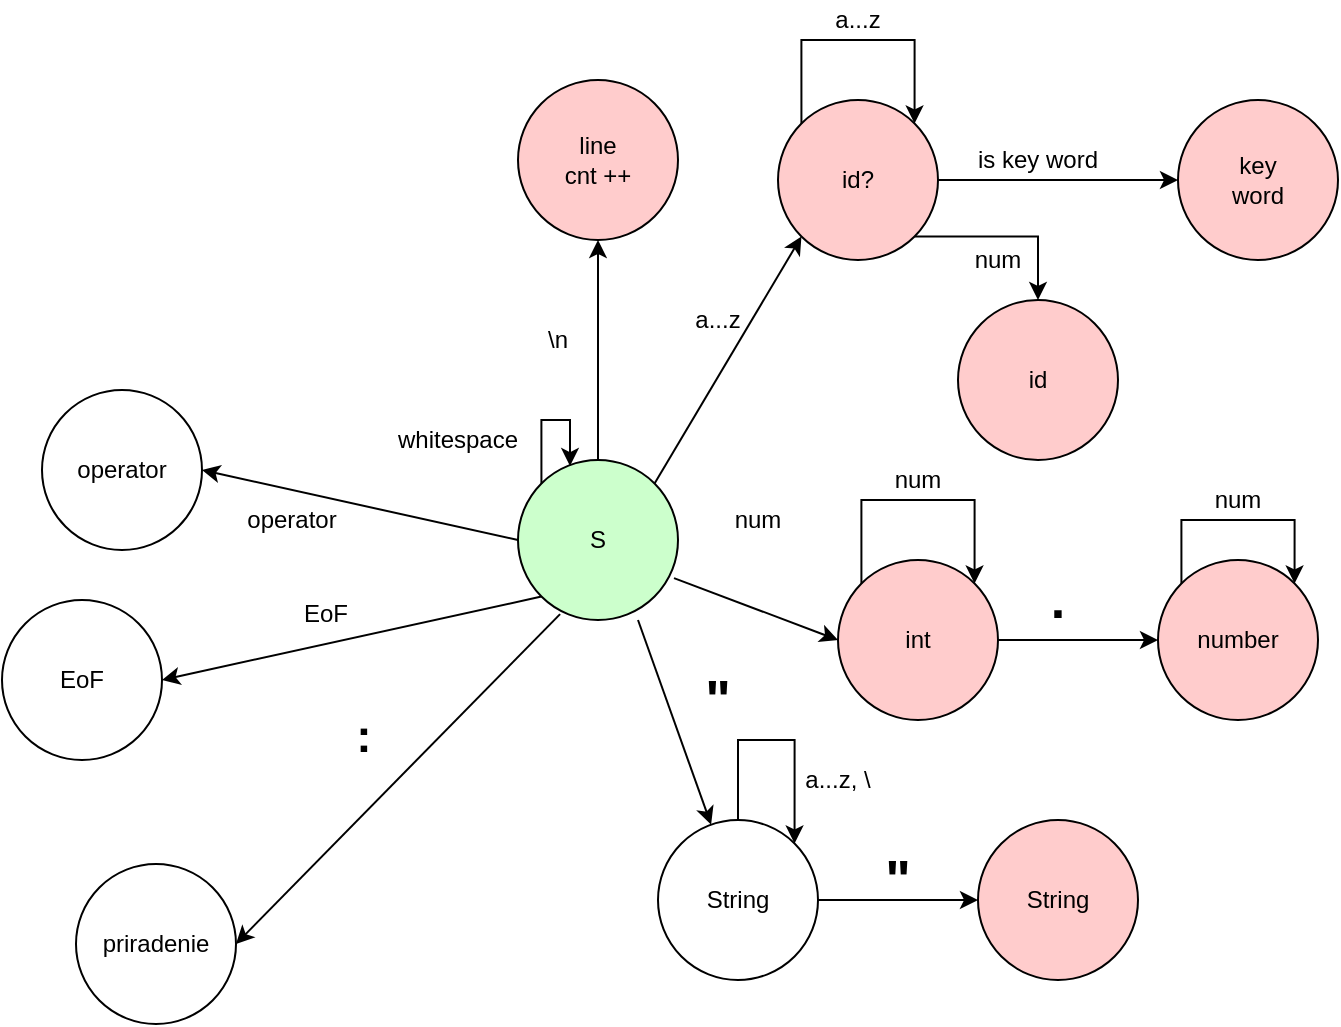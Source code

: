 <mxfile version="14.8.5" type="device" pages="2"><diagram id="PnIxdVGjye7SFUe8K2bb" name="KA"><mxGraphModel dx="1422" dy="776" grid="0" gridSize="10" guides="1" tooltips="1" connect="1" arrows="1" fold="1" page="1" pageScale="1" pageWidth="1200" pageHeight="1600" math="0" shadow="0"><root><mxCell id="0"/><mxCell id="1" parent="0"/><mxCell id="SdTdc9im5pGTG0gS09fT-34" style="edgeStyle=orthogonalEdgeStyle;rounded=0;orthogonalLoop=1;jettySize=auto;html=1;exitX=0.5;exitY=0;exitDx=0;exitDy=0;entryX=0.5;entryY=1;entryDx=0;entryDy=0;" edge="1" parent="1" source="SdTdc9im5pGTG0gS09fT-2" target="SdTdc9im5pGTG0gS09fT-5"><mxGeometry relative="1" as="geometry"/></mxCell><mxCell id="SdTdc9im5pGTG0gS09fT-36" style="rounded=0;orthogonalLoop=1;jettySize=auto;html=1;exitX=1;exitY=0;exitDx=0;exitDy=0;entryX=0;entryY=1;entryDx=0;entryDy=0;" edge="1" parent="1" source="SdTdc9im5pGTG0gS09fT-2" target="SdTdc9im5pGTG0gS09fT-11"><mxGeometry relative="1" as="geometry"/></mxCell><mxCell id="SdTdc9im5pGTG0gS09fT-40" style="edgeStyle=none;rounded=0;orthogonalLoop=1;jettySize=auto;html=1;exitX=0.975;exitY=0.738;exitDx=0;exitDy=0;entryX=0;entryY=0.5;entryDx=0;entryDy=0;exitPerimeter=0;" edge="1" parent="1" source="SdTdc9im5pGTG0gS09fT-2" target="SdTdc9im5pGTG0gS09fT-38"><mxGeometry relative="1" as="geometry"/></mxCell><mxCell id="SdTdc9im5pGTG0gS09fT-58" style="rounded=0;orthogonalLoop=1;jettySize=auto;html=1;exitX=0.75;exitY=1;exitDx=0;exitDy=0;exitPerimeter=0;" edge="1" parent="1" source="SdTdc9im5pGTG0gS09fT-2" target="SdTdc9im5pGTG0gS09fT-55"><mxGeometry relative="1" as="geometry"/></mxCell><mxCell id="SdTdc9im5pGTG0gS09fT-75" style="edgeStyle=none;rounded=0;orthogonalLoop=1;jettySize=auto;html=1;entryX=1;entryY=0.5;entryDx=0;entryDy=0;exitX=0.263;exitY=0.963;exitDx=0;exitDy=0;exitPerimeter=0;" edge="1" parent="1" source="SdTdc9im5pGTG0gS09fT-2" target="SdTdc9im5pGTG0gS09fT-73"><mxGeometry relative="1" as="geometry"><mxPoint x="600" y="364" as="sourcePoint"/></mxGeometry></mxCell><mxCell id="SdTdc9im5pGTG0gS09fT-90" style="rounded=0;orthogonalLoop=1;jettySize=auto;html=1;exitX=0;exitY=0.5;exitDx=0;exitDy=0;entryX=1;entryY=0.5;entryDx=0;entryDy=0;" edge="1" parent="1" source="SdTdc9im5pGTG0gS09fT-2" target="SdTdc9im5pGTG0gS09fT-88"><mxGeometry relative="1" as="geometry"/></mxCell><mxCell id="SdTdc9im5pGTG0gS09fT-95" style="edgeStyle=none;rounded=0;orthogonalLoop=1;jettySize=auto;html=1;exitX=0;exitY=1;exitDx=0;exitDy=0;entryX=1;entryY=0.5;entryDx=0;entryDy=0;" edge="1" parent="1" source="SdTdc9im5pGTG0gS09fT-2" target="SdTdc9im5pGTG0gS09fT-93"><mxGeometry relative="1" as="geometry"/></mxCell><mxCell id="SdTdc9im5pGTG0gS09fT-2" value="" style="ellipse;whiteSpace=wrap;html=1;aspect=fixed;fillColor=#CCFFCC;" vertex="1" parent="1"><mxGeometry x="560" y="283" width="80" height="80" as="geometry"/></mxCell><mxCell id="SdTdc9im5pGTG0gS09fT-4" value="S" style="text;html=1;strokeColor=none;fillColor=none;align=center;verticalAlign=middle;whiteSpace=wrap;rounded=0;" vertex="1" parent="1"><mxGeometry x="580" y="313" width="40" height="20" as="geometry"/></mxCell><mxCell id="SdTdc9im5pGTG0gS09fT-5" value="" style="ellipse;whiteSpace=wrap;html=1;aspect=fixed;fillColor=#FFCCCC;" vertex="1" parent="1"><mxGeometry x="560" y="93" width="80" height="80" as="geometry"/></mxCell><mxCell id="SdTdc9im5pGTG0gS09fT-6" value="line cnt ++" style="text;html=1;strokeColor=none;fillColor=none;align=center;verticalAlign=middle;whiteSpace=wrap;rounded=0;" vertex="1" parent="1"><mxGeometry x="580" y="123" width="40" height="20" as="geometry"/></mxCell><mxCell id="SdTdc9im5pGTG0gS09fT-27" style="edgeStyle=orthogonalEdgeStyle;rounded=0;orthogonalLoop=1;jettySize=auto;html=1;exitX=1;exitY=0.5;exitDx=0;exitDy=0;entryX=0;entryY=0.5;entryDx=0;entryDy=0;" edge="1" parent="1" source="SdTdc9im5pGTG0gS09fT-11" target="SdTdc9im5pGTG0gS09fT-16"><mxGeometry relative="1" as="geometry"/></mxCell><mxCell id="SdTdc9im5pGTG0gS09fT-32" style="edgeStyle=orthogonalEdgeStyle;rounded=0;orthogonalLoop=1;jettySize=auto;html=1;exitX=1;exitY=1;exitDx=0;exitDy=0;" edge="1" parent="1" source="SdTdc9im5pGTG0gS09fT-11" target="SdTdc9im5pGTG0gS09fT-30"><mxGeometry relative="1" as="geometry"/></mxCell><mxCell id="SdTdc9im5pGTG0gS09fT-11" value="" style="ellipse;whiteSpace=wrap;html=1;aspect=fixed;fillColor=#FFCCCC;" vertex="1" parent="1"><mxGeometry x="690" y="103" width="80" height="80" as="geometry"/></mxCell><mxCell id="SdTdc9im5pGTG0gS09fT-12" value="id?" style="text;html=1;strokeColor=none;fillColor=none;align=center;verticalAlign=middle;whiteSpace=wrap;rounded=0;" vertex="1" parent="1"><mxGeometry x="710" y="133" width="40" height="20" as="geometry"/></mxCell><mxCell id="SdTdc9im5pGTG0gS09fT-16" value="" style="ellipse;whiteSpace=wrap;html=1;aspect=fixed;fillColor=#FFCCCC;" vertex="1" parent="1"><mxGeometry x="890" y="103" width="80" height="80" as="geometry"/></mxCell><mxCell id="SdTdc9im5pGTG0gS09fT-17" value="key word" style="text;html=1;strokeColor=none;fillColor=none;align=center;verticalAlign=middle;whiteSpace=wrap;rounded=0;" vertex="1" parent="1"><mxGeometry x="910" y="133" width="40" height="20" as="geometry"/></mxCell><mxCell id="SdTdc9im5pGTG0gS09fT-23" style="edgeStyle=orthogonalEdgeStyle;rounded=0;orthogonalLoop=1;jettySize=auto;html=1;exitX=0;exitY=0;exitDx=0;exitDy=0;entryX=1;entryY=0;entryDx=0;entryDy=0;" edge="1" parent="1" source="SdTdc9im5pGTG0gS09fT-11" target="SdTdc9im5pGTG0gS09fT-11"><mxGeometry relative="1" as="geometry"><Array as="points"><mxPoint x="702" y="73"/><mxPoint x="758" y="73"/></Array></mxGeometry></mxCell><mxCell id="SdTdc9im5pGTG0gS09fT-26" value="a...z" style="text;html=1;strokeColor=none;fillColor=none;align=center;verticalAlign=middle;whiteSpace=wrap;rounded=0;" vertex="1" parent="1"><mxGeometry x="710" y="53" width="40" height="20" as="geometry"/></mxCell><mxCell id="SdTdc9im5pGTG0gS09fT-28" value="is key word" style="text;html=1;strokeColor=none;fillColor=none;align=center;verticalAlign=middle;whiteSpace=wrap;rounded=0;" vertex="1" parent="1"><mxGeometry x="780" y="123" width="80" height="20" as="geometry"/></mxCell><mxCell id="SdTdc9im5pGTG0gS09fT-30" value="" style="ellipse;whiteSpace=wrap;html=1;aspect=fixed;fillColor=#FFCCCC;" vertex="1" parent="1"><mxGeometry x="780" y="203" width="80" height="80" as="geometry"/></mxCell><mxCell id="SdTdc9im5pGTG0gS09fT-31" value="id" style="text;html=1;strokeColor=none;fillColor=none;align=center;verticalAlign=middle;whiteSpace=wrap;rounded=0;" vertex="1" parent="1"><mxGeometry x="800" y="233" width="40" height="20" as="geometry"/></mxCell><mxCell id="SdTdc9im5pGTG0gS09fT-33" value="num" style="text;html=1;strokeColor=none;fillColor=none;align=center;verticalAlign=middle;whiteSpace=wrap;rounded=0;" vertex="1" parent="1"><mxGeometry x="780" y="173" width="40" height="20" as="geometry"/></mxCell><mxCell id="SdTdc9im5pGTG0gS09fT-35" value="\n" style="text;html=1;strokeColor=none;fillColor=none;align=center;verticalAlign=middle;whiteSpace=wrap;rounded=0;" vertex="1" parent="1"><mxGeometry x="560" y="213" width="40" height="20" as="geometry"/></mxCell><mxCell id="SdTdc9im5pGTG0gS09fT-37" value="a...z" style="text;html=1;strokeColor=none;fillColor=none;align=center;verticalAlign=middle;whiteSpace=wrap;rounded=0;" vertex="1" parent="1"><mxGeometry x="640" y="203" width="40" height="20" as="geometry"/></mxCell><mxCell id="SdTdc9im5pGTG0gS09fT-48" style="edgeStyle=orthogonalEdgeStyle;rounded=0;orthogonalLoop=1;jettySize=auto;html=1;exitX=1;exitY=0.5;exitDx=0;exitDy=0;entryX=0;entryY=0.5;entryDx=0;entryDy=0;" edge="1" parent="1" source="SdTdc9im5pGTG0gS09fT-38" target="SdTdc9im5pGTG0gS09fT-46"><mxGeometry relative="1" as="geometry"/></mxCell><mxCell id="SdTdc9im5pGTG0gS09fT-38" value="" style="ellipse;whiteSpace=wrap;html=1;aspect=fixed;fillColor=#FFCCCC;" vertex="1" parent="1"><mxGeometry x="720" y="333" width="80" height="80" as="geometry"/></mxCell><mxCell id="SdTdc9im5pGTG0gS09fT-39" value="int" style="text;html=1;strokeColor=none;fillColor=none;align=center;verticalAlign=middle;whiteSpace=wrap;rounded=0;" vertex="1" parent="1"><mxGeometry x="740" y="363" width="40" height="20" as="geometry"/></mxCell><mxCell id="SdTdc9im5pGTG0gS09fT-41" value="num" style="text;html=1;strokeColor=none;fillColor=none;align=center;verticalAlign=middle;whiteSpace=wrap;rounded=0;" vertex="1" parent="1"><mxGeometry x="660" y="303" width="40" height="20" as="geometry"/></mxCell><mxCell id="SdTdc9im5pGTG0gS09fT-43" style="edgeStyle=orthogonalEdgeStyle;rounded=0;orthogonalLoop=1;jettySize=auto;html=1;exitX=0;exitY=0;exitDx=0;exitDy=0;entryX=1;entryY=0;entryDx=0;entryDy=0;" edge="1" parent="1" source="SdTdc9im5pGTG0gS09fT-38" target="SdTdc9im5pGTG0gS09fT-38"><mxGeometry relative="1" as="geometry"><Array as="points"><mxPoint x="732" y="303"/><mxPoint x="788" y="303"/></Array></mxGeometry></mxCell><mxCell id="SdTdc9im5pGTG0gS09fT-44" value="num" style="text;html=1;strokeColor=none;fillColor=none;align=center;verticalAlign=middle;whiteSpace=wrap;rounded=0;" vertex="1" parent="1"><mxGeometry x="740" y="283" width="40" height="20" as="geometry"/></mxCell><mxCell id="SdTdc9im5pGTG0gS09fT-46" value="" style="ellipse;whiteSpace=wrap;html=1;aspect=fixed;fillColor=#FFCCCC;" vertex="1" parent="1"><mxGeometry x="880" y="333" width="80" height="80" as="geometry"/></mxCell><mxCell id="SdTdc9im5pGTG0gS09fT-47" value="number" style="text;html=1;strokeColor=none;fillColor=none;align=center;verticalAlign=middle;whiteSpace=wrap;rounded=0;" vertex="1" parent="1"><mxGeometry x="900" y="363" width="40" height="20" as="geometry"/></mxCell><mxCell id="SdTdc9im5pGTG0gS09fT-49" value="&lt;font style=&quot;font-size: 26px&quot;&gt;&lt;b&gt;.&lt;/b&gt;&lt;/font&gt;" style="text;html=1;strokeColor=none;fillColor=none;align=center;verticalAlign=middle;whiteSpace=wrap;rounded=0;" vertex="1" parent="1"><mxGeometry x="810" y="343" width="40" height="20" as="geometry"/></mxCell><mxCell id="SdTdc9im5pGTG0gS09fT-50" style="edgeStyle=orthogonalEdgeStyle;rounded=0;orthogonalLoop=1;jettySize=auto;html=1;exitX=0;exitY=0;exitDx=0;exitDy=0;entryX=1;entryY=0;entryDx=0;entryDy=0;" edge="1" parent="1" source="SdTdc9im5pGTG0gS09fT-46" target="SdTdc9im5pGTG0gS09fT-46"><mxGeometry relative="1" as="geometry"><Array as="points"><mxPoint x="892" y="313"/><mxPoint x="948" y="313"/></Array></mxGeometry></mxCell><mxCell id="SdTdc9im5pGTG0gS09fT-51" value="num" style="text;html=1;strokeColor=none;fillColor=none;align=center;verticalAlign=middle;whiteSpace=wrap;rounded=0;" vertex="1" parent="1"><mxGeometry x="900" y="293" width="40" height="20" as="geometry"/></mxCell><mxCell id="SdTdc9im5pGTG0gS09fT-53" value="whitespace" style="text;html=1;strokeColor=none;fillColor=none;align=center;verticalAlign=middle;whiteSpace=wrap;rounded=0;" vertex="1" parent="1"><mxGeometry x="510" y="263" width="40" height="20" as="geometry"/></mxCell><mxCell id="SdTdc9im5pGTG0gS09fT-67" style="edgeStyle=orthogonalEdgeStyle;rounded=0;orthogonalLoop=1;jettySize=auto;html=1;exitX=1;exitY=0.5;exitDx=0;exitDy=0;entryX=0;entryY=0.5;entryDx=0;entryDy=0;" edge="1" parent="1" source="SdTdc9im5pGTG0gS09fT-55" target="SdTdc9im5pGTG0gS09fT-62"><mxGeometry relative="1" as="geometry"/></mxCell><mxCell id="SdTdc9im5pGTG0gS09fT-55" value="" style="ellipse;whiteSpace=wrap;html=1;aspect=fixed;" vertex="1" parent="1"><mxGeometry x="630" y="463" width="80" height="80" as="geometry"/></mxCell><mxCell id="SdTdc9im5pGTG0gS09fT-56" value="String" style="text;html=1;strokeColor=none;fillColor=none;align=center;verticalAlign=middle;whiteSpace=wrap;rounded=0;" vertex="1" parent="1"><mxGeometry x="650" y="493" width="40" height="20" as="geometry"/></mxCell><mxCell id="SdTdc9im5pGTG0gS09fT-59" value="&lt;font style=&quot;font-size: 27px&quot;&gt;&lt;b&gt;&quot;&lt;/b&gt;&lt;/font&gt;" style="text;html=1;strokeColor=none;fillColor=none;align=center;verticalAlign=middle;whiteSpace=wrap;rounded=0;" vertex="1" parent="1"><mxGeometry x="640" y="393" width="40" height="20" as="geometry"/></mxCell><mxCell id="SdTdc9im5pGTG0gS09fT-60" style="edgeStyle=orthogonalEdgeStyle;rounded=0;orthogonalLoop=1;jettySize=auto;html=1;exitX=0.5;exitY=0;exitDx=0;exitDy=0;entryX=1;entryY=0;entryDx=0;entryDy=0;" edge="1" parent="1" source="SdTdc9im5pGTG0gS09fT-55" target="SdTdc9im5pGTG0gS09fT-55"><mxGeometry relative="1" as="geometry"><Array as="points"><mxPoint x="670" y="423"/><mxPoint x="698" y="423"/></Array></mxGeometry></mxCell><mxCell id="SdTdc9im5pGTG0gS09fT-61" value="a...z, \" style="text;html=1;strokeColor=none;fillColor=none;align=center;verticalAlign=middle;whiteSpace=wrap;rounded=0;" vertex="1" parent="1"><mxGeometry x="700" y="433" width="40" height="20" as="geometry"/></mxCell><mxCell id="SdTdc9im5pGTG0gS09fT-62" value="" style="ellipse;whiteSpace=wrap;html=1;aspect=fixed;fillColor=#FFCCCC;" vertex="1" parent="1"><mxGeometry x="790" y="463" width="80" height="80" as="geometry"/></mxCell><mxCell id="SdTdc9im5pGTG0gS09fT-63" value="String" style="text;html=1;strokeColor=none;fillColor=none;align=center;verticalAlign=middle;whiteSpace=wrap;rounded=0;" vertex="1" parent="1"><mxGeometry x="810" y="493" width="40" height="20" as="geometry"/></mxCell><mxCell id="SdTdc9im5pGTG0gS09fT-65" value="&lt;font style=&quot;font-size: 27px&quot;&gt;&lt;b&gt;&quot;&lt;/b&gt;&lt;/font&gt;" style="text;html=1;strokeColor=none;fillColor=none;align=center;verticalAlign=middle;whiteSpace=wrap;rounded=0;" vertex="1" parent="1"><mxGeometry x="730" y="483" width="40" height="20" as="geometry"/></mxCell><mxCell id="SdTdc9im5pGTG0gS09fT-73" value="" style="ellipse;whiteSpace=wrap;html=1;aspect=fixed;" vertex="1" parent="1"><mxGeometry x="339" y="485" width="80" height="80" as="geometry"/></mxCell><mxCell id="SdTdc9im5pGTG0gS09fT-74" value="priradenie" style="text;html=1;strokeColor=none;fillColor=none;align=center;verticalAlign=middle;whiteSpace=wrap;rounded=0;" vertex="1" parent="1"><mxGeometry x="359" y="515" width="40" height="20" as="geometry"/></mxCell><mxCell id="SdTdc9im5pGTG0gS09fT-84" value="&lt;font style=&quot;font-size: 23px&quot;&gt;&lt;b&gt;:&lt;/b&gt;&lt;/font&gt;" style="text;html=1;strokeColor=none;fillColor=none;align=center;verticalAlign=middle;whiteSpace=wrap;rounded=0;" vertex="1" parent="1"><mxGeometry x="463" y="411" width="40" height="20" as="geometry"/></mxCell><mxCell id="SdTdc9im5pGTG0gS09fT-86" style="edgeStyle=orthogonalEdgeStyle;rounded=0;orthogonalLoop=1;jettySize=auto;html=1;exitX=0;exitY=0;exitDx=0;exitDy=0;entryX=0.325;entryY=0.038;entryDx=0;entryDy=0;entryPerimeter=0;" edge="1" parent="1" source="SdTdc9im5pGTG0gS09fT-2" target="SdTdc9im5pGTG0gS09fT-2"><mxGeometry relative="1" as="geometry"><Array as="points"><mxPoint x="572" y="263"/><mxPoint x="586" y="263"/></Array></mxGeometry></mxCell><mxCell id="SdTdc9im5pGTG0gS09fT-88" value="" style="ellipse;whiteSpace=wrap;html=1;aspect=fixed;" vertex="1" parent="1"><mxGeometry x="322" y="248" width="80" height="80" as="geometry"/></mxCell><mxCell id="SdTdc9im5pGTG0gS09fT-89" value="operator" style="text;html=1;strokeColor=none;fillColor=none;align=center;verticalAlign=middle;whiteSpace=wrap;rounded=0;" vertex="1" parent="1"><mxGeometry x="342" y="278" width="40" height="20" as="geometry"/></mxCell><mxCell id="SdTdc9im5pGTG0gS09fT-91" value="operator" style="text;html=1;strokeColor=none;fillColor=none;align=center;verticalAlign=middle;whiteSpace=wrap;rounded=0;" vertex="1" parent="1"><mxGeometry x="427" y="303" width="40" height="20" as="geometry"/></mxCell><mxCell id="SdTdc9im5pGTG0gS09fT-93" value="" style="ellipse;whiteSpace=wrap;html=1;aspect=fixed;" vertex="1" parent="1"><mxGeometry x="302" y="353" width="80" height="80" as="geometry"/></mxCell><mxCell id="SdTdc9im5pGTG0gS09fT-94" value="EoF" style="text;html=1;strokeColor=none;fillColor=none;align=center;verticalAlign=middle;whiteSpace=wrap;rounded=0;" vertex="1" parent="1"><mxGeometry x="322" y="383" width="40" height="20" as="geometry"/></mxCell><mxCell id="SdTdc9im5pGTG0gS09fT-96" value="EoF" style="text;html=1;strokeColor=none;fillColor=none;align=center;verticalAlign=middle;whiteSpace=wrap;rounded=0;" vertex="1" parent="1"><mxGeometry x="444" y="350" width="40" height="20" as="geometry"/></mxCell></root></mxGraphModel></diagram><diagram id="b8DUEiHhGBN2usA6KOJB" name="Token"><mxGraphModel dx="1422" dy="776" grid="0" gridSize="10" guides="1" tooltips="1" connect="1" arrows="1" fold="1" page="1" pageScale="1" pageWidth="850" pageHeight="1100" math="0" shadow="0"><root><mxCell id="waXYznsGL-bVWYeoBPdU-0"/><mxCell id="waXYznsGL-bVWYeoBPdU-1" parent="waXYznsGL-bVWYeoBPdU-0"/><mxCell id="QvH0nYjntdKOFNTIC2fx-4" value="Token" style="swimlane;fontStyle=0;childLayout=stackLayout;horizontal=1;startSize=88;horizontalStack=0;resizeParent=1;resizeParentMax=0;resizeLast=0;collapsible=1;marginBottom=0;fillColor=#FFFFFF;fontSize=25;" vertex="1" parent="waXYznsGL-bVWYeoBPdU-1"><mxGeometry x="160" y="89" width="552" height="411" as="geometry"><mxRectangle x="160" y="89" width="94" height="88" as="alternateBounds"/></mxGeometry></mxCell><mxCell id="QvH0nYjntdKOFNTIC2fx-5" value="ID" style="text;strokeColor=none;fillColor=none;align=center;verticalAlign=middle;spacingLeft=4;spacingRight=4;overflow=hidden;rotatable=0;points=[[0,0.5],[1,0.5]];portConstraint=eastwest;fontSize=25;" vertex="1" parent="QvH0nYjntdKOFNTIC2fx-4"><mxGeometry y="88" width="552" height="104" as="geometry"/></mxCell><mxCell id="QvH0nYjntdKOFNTIC2fx-6" value="Type" style="text;strokeColor=none;fillColor=none;align=center;verticalAlign=middle;spacingLeft=4;spacingRight=4;overflow=hidden;rotatable=0;points=[[0,0.5],[1,0.5]];portConstraint=eastwest;fontSize=25;" vertex="1" parent="QvH0nYjntdKOFNTIC2fx-4"><mxGeometry y="192" width="552" height="109" as="geometry"/></mxCell><mxCell id="QvH0nYjntdKOFNTIC2fx-7" value="Value" style="text;strokeColor=none;fillColor=none;align=center;verticalAlign=middle;spacingLeft=4;spacingRight=4;overflow=hidden;rotatable=0;points=[[0,0.5],[1,0.5]];portConstraint=eastwest;fontSize=25;" vertex="1" parent="QvH0nYjntdKOFNTIC2fx-4"><mxGeometry y="301" width="552" height="110" as="geometry"/></mxCell></root></mxGraphModel></diagram></mxfile>
